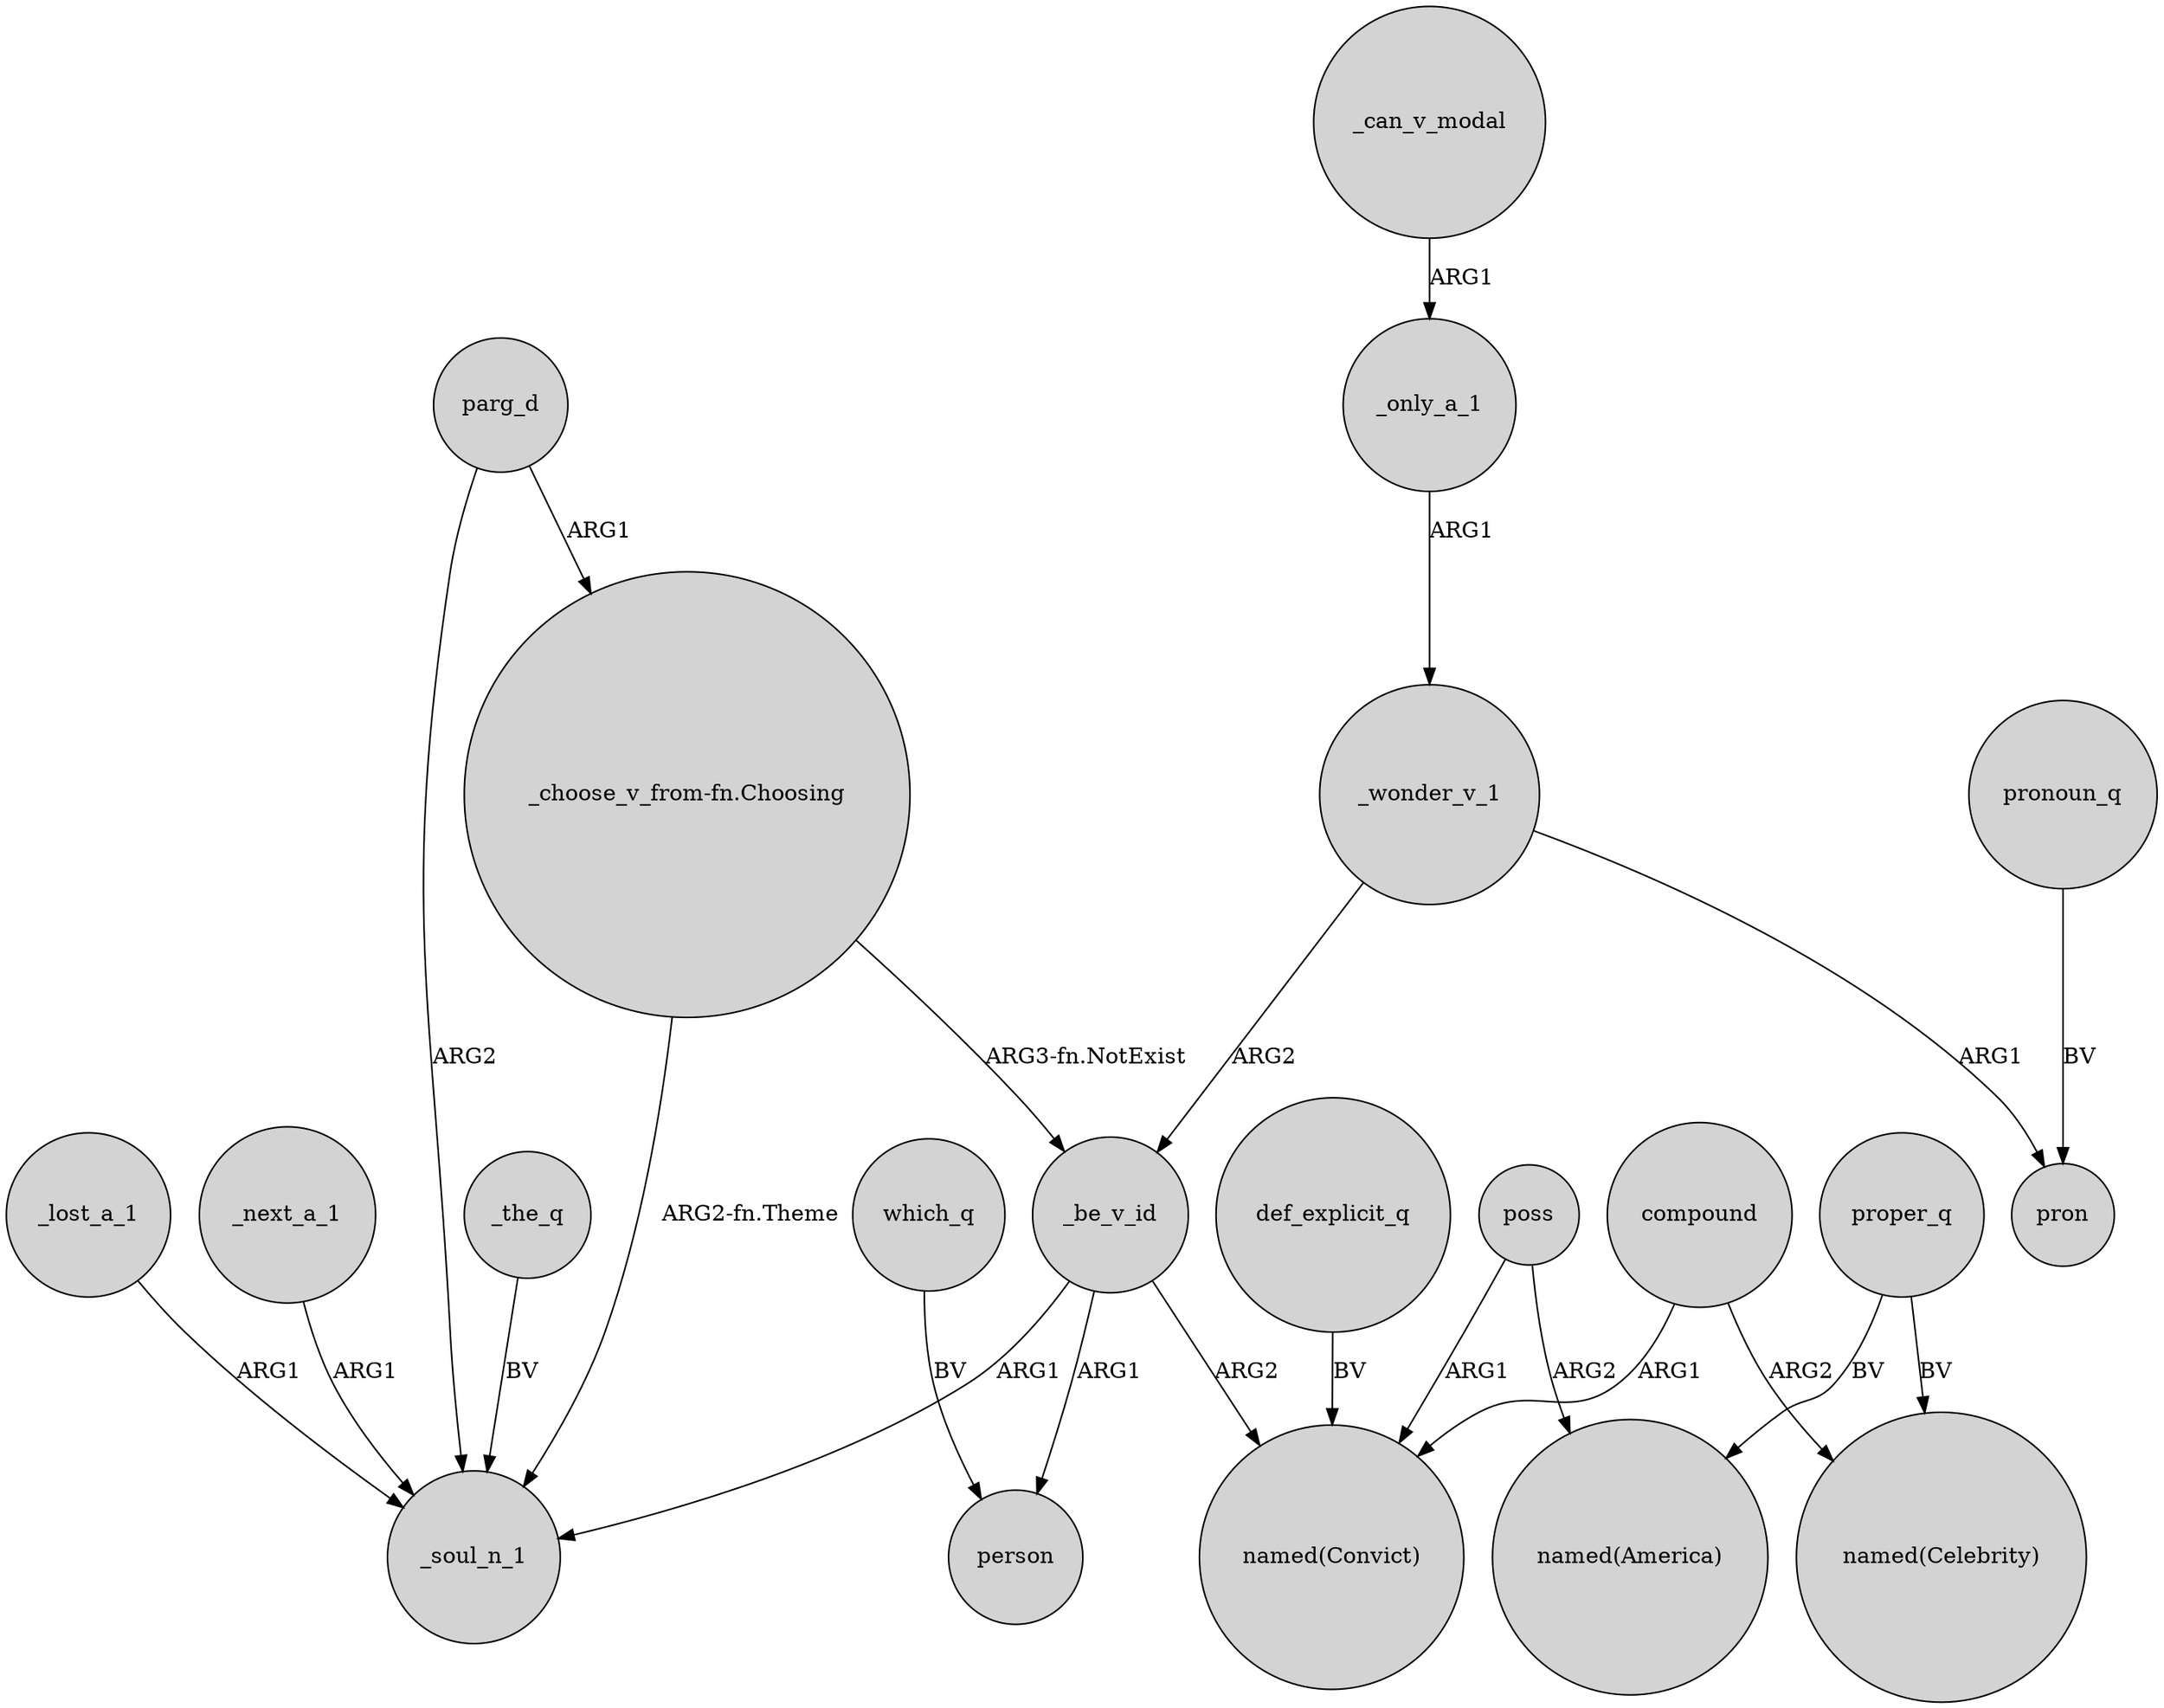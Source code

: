 digraph {
	node [shape=circle style=filled]
	parg_d -> "_choose_v_from-fn.Choosing" [label=ARG1]
	_wonder_v_1 -> _be_v_id [label=ARG2]
	"_choose_v_from-fn.Choosing" -> _soul_n_1 [label="ARG2-fn.Theme"]
	"_choose_v_from-fn.Choosing" -> _be_v_id [label="ARG3-fn.NotExist"]
	_can_v_modal -> _only_a_1 [label=ARG1]
	proper_q -> "named(Celebrity)" [label=BV]
	def_explicit_q -> "named(Convict)" [label=BV]
	_be_v_id -> _soul_n_1 [label=ARG1]
	_be_v_id -> person [label=ARG1]
	which_q -> person [label=BV]
	pronoun_q -> pron [label=BV]
	poss -> "named(America)" [label=ARG2]
	compound -> "named(Convict)" [label=ARG1]
	parg_d -> _soul_n_1 [label=ARG2]
	_only_a_1 -> _wonder_v_1 [label=ARG1]
	compound -> "named(Celebrity)" [label=ARG2]
	poss -> "named(Convict)" [label=ARG1]
	_lost_a_1 -> _soul_n_1 [label=ARG1]
	_wonder_v_1 -> pron [label=ARG1]
	_next_a_1 -> _soul_n_1 [label=ARG1]
	_be_v_id -> "named(Convict)" [label=ARG2]
	proper_q -> "named(America)" [label=BV]
	_the_q -> _soul_n_1 [label=BV]
}
